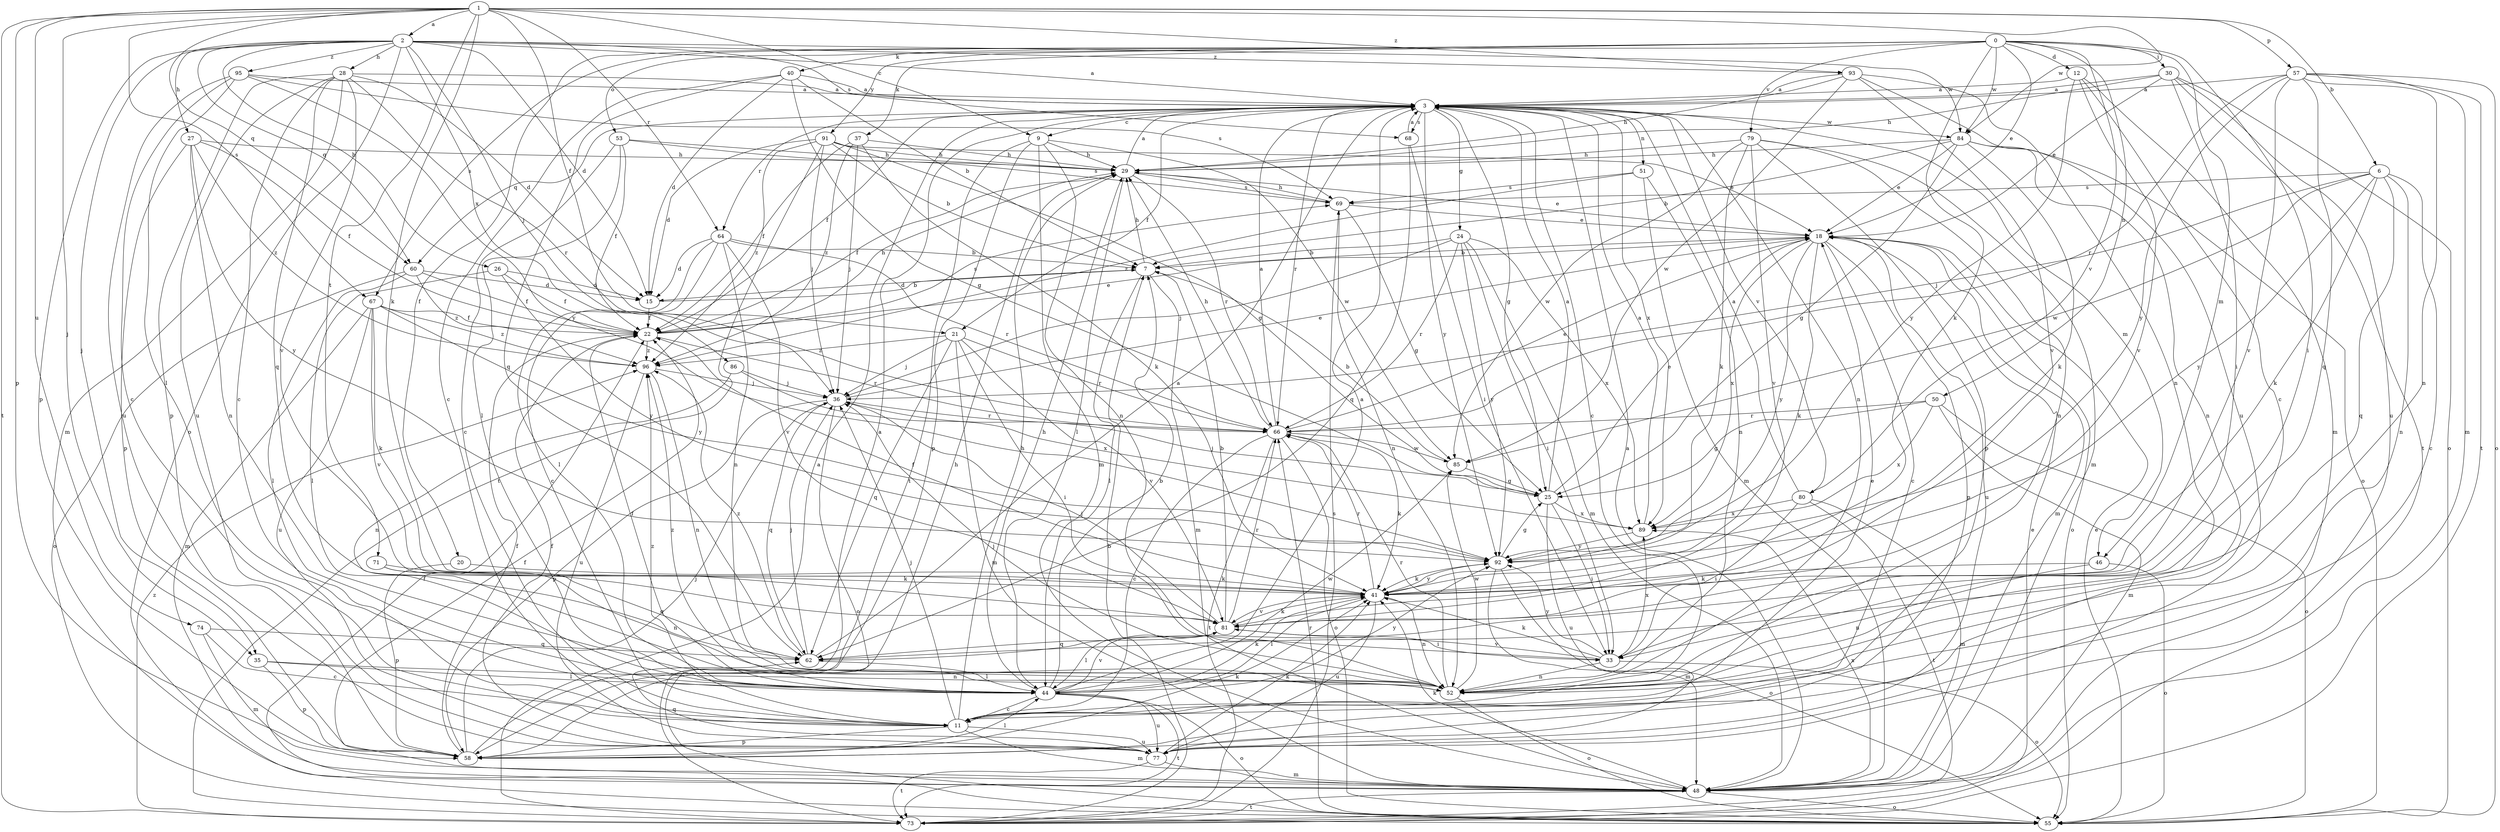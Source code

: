 strict digraph  {
0;
1;
2;
3;
6;
7;
9;
11;
12;
15;
18;
20;
21;
22;
24;
25;
26;
27;
28;
29;
30;
33;
35;
36;
37;
40;
41;
44;
46;
48;
50;
51;
52;
53;
55;
57;
58;
60;
62;
64;
66;
67;
68;
69;
71;
73;
74;
77;
79;
80;
81;
84;
85;
86;
89;
91;
92;
93;
95;
96;
0 -> 12  [label=d];
0 -> 18  [label=e];
0 -> 20  [label=f];
0 -> 30  [label=i];
0 -> 33  [label=i];
0 -> 37  [label=k];
0 -> 40  [label=k];
0 -> 41  [label=k];
0 -> 46  [label=m];
0 -> 50  [label=n];
0 -> 53  [label=o];
0 -> 67  [label=s];
0 -> 79  [label=v];
0 -> 80  [label=v];
0 -> 84  [label=w];
0 -> 91  [label=y];
1 -> 2  [label=a];
1 -> 6  [label=b];
1 -> 9  [label=c];
1 -> 21  [label=f];
1 -> 35  [label=j];
1 -> 41  [label=k];
1 -> 57  [label=p];
1 -> 58  [label=p];
1 -> 60  [label=q];
1 -> 64  [label=r];
1 -> 67  [label=s];
1 -> 71  [label=t];
1 -> 73  [label=t];
1 -> 74  [label=u];
1 -> 84  [label=w];
1 -> 93  [label=z];
2 -> 3  [label=a];
2 -> 15  [label=d];
2 -> 26  [label=h];
2 -> 27  [label=h];
2 -> 28  [label=h];
2 -> 35  [label=j];
2 -> 36  [label=j];
2 -> 55  [label=o];
2 -> 58  [label=p];
2 -> 60  [label=q];
2 -> 68  [label=s];
2 -> 84  [label=w];
2 -> 86  [label=x];
2 -> 93  [label=z];
2 -> 95  [label=z];
3 -> 9  [label=c];
3 -> 11  [label=c];
3 -> 21  [label=f];
3 -> 22  [label=f];
3 -> 24  [label=g];
3 -> 25  [label=g];
3 -> 46  [label=m];
3 -> 51  [label=n];
3 -> 52  [label=n];
3 -> 60  [label=q];
3 -> 64  [label=r];
3 -> 66  [label=r];
3 -> 68  [label=s];
3 -> 80  [label=v];
3 -> 84  [label=w];
3 -> 89  [label=x];
3 -> 92  [label=y];
6 -> 11  [label=c];
6 -> 36  [label=j];
6 -> 41  [label=k];
6 -> 52  [label=n];
6 -> 62  [label=q];
6 -> 69  [label=s];
6 -> 85  [label=w];
6 -> 92  [label=y];
7 -> 15  [label=d];
7 -> 29  [label=h];
7 -> 44  [label=l];
7 -> 48  [label=m];
9 -> 29  [label=h];
9 -> 48  [label=m];
9 -> 52  [label=n];
9 -> 58  [label=p];
9 -> 73  [label=t];
9 -> 85  [label=w];
11 -> 18  [label=e];
11 -> 29  [label=h];
11 -> 36  [label=j];
11 -> 48  [label=m];
11 -> 58  [label=p];
11 -> 77  [label=u];
11 -> 96  [label=z];
12 -> 3  [label=a];
12 -> 11  [label=c];
12 -> 48  [label=m];
12 -> 81  [label=v];
12 -> 92  [label=y];
15 -> 7  [label=b];
15 -> 22  [label=f];
18 -> 7  [label=b];
18 -> 11  [label=c];
18 -> 41  [label=k];
18 -> 48  [label=m];
18 -> 55  [label=o];
18 -> 58  [label=p];
18 -> 77  [label=u];
18 -> 89  [label=x];
18 -> 92  [label=y];
20 -> 41  [label=k];
20 -> 58  [label=p];
21 -> 33  [label=i];
21 -> 36  [label=j];
21 -> 48  [label=m];
21 -> 62  [label=q];
21 -> 66  [label=r];
21 -> 81  [label=v];
21 -> 96  [label=z];
22 -> 18  [label=e];
22 -> 29  [label=h];
22 -> 66  [label=r];
22 -> 69  [label=s];
22 -> 96  [label=z];
24 -> 7  [label=b];
24 -> 33  [label=i];
24 -> 36  [label=j];
24 -> 48  [label=m];
24 -> 66  [label=r];
24 -> 89  [label=x];
24 -> 92  [label=y];
25 -> 3  [label=a];
25 -> 18  [label=e];
25 -> 33  [label=i];
25 -> 36  [label=j];
25 -> 77  [label=u];
25 -> 89  [label=x];
26 -> 15  [label=d];
26 -> 22  [label=f];
26 -> 44  [label=l];
26 -> 92  [label=y];
27 -> 22  [label=f];
27 -> 29  [label=h];
27 -> 52  [label=n];
27 -> 58  [label=p];
27 -> 92  [label=y];
27 -> 96  [label=z];
28 -> 3  [label=a];
28 -> 11  [label=c];
28 -> 15  [label=d];
28 -> 48  [label=m];
28 -> 58  [label=p];
28 -> 62  [label=q];
28 -> 66  [label=r];
28 -> 77  [label=u];
28 -> 81  [label=v];
29 -> 3  [label=a];
29 -> 18  [label=e];
29 -> 22  [label=f];
29 -> 44  [label=l];
29 -> 66  [label=r];
29 -> 69  [label=s];
30 -> 3  [label=a];
30 -> 18  [label=e];
30 -> 29  [label=h];
30 -> 33  [label=i];
30 -> 55  [label=o];
30 -> 73  [label=t];
30 -> 77  [label=u];
33 -> 41  [label=k];
33 -> 52  [label=n];
33 -> 55  [label=o];
33 -> 81  [label=v];
33 -> 89  [label=x];
33 -> 92  [label=y];
35 -> 44  [label=l];
35 -> 52  [label=n];
35 -> 58  [label=p];
36 -> 18  [label=e];
36 -> 55  [label=o];
36 -> 58  [label=p];
36 -> 62  [label=q];
36 -> 66  [label=r];
37 -> 22  [label=f];
37 -> 29  [label=h];
37 -> 36  [label=j];
37 -> 41  [label=k];
37 -> 96  [label=z];
40 -> 3  [label=a];
40 -> 7  [label=b];
40 -> 11  [label=c];
40 -> 15  [label=d];
40 -> 25  [label=g];
40 -> 62  [label=q];
41 -> 22  [label=f];
41 -> 44  [label=l];
41 -> 52  [label=n];
41 -> 66  [label=r];
41 -> 77  [label=u];
41 -> 81  [label=v];
41 -> 92  [label=y];
44 -> 3  [label=a];
44 -> 7  [label=b];
44 -> 11  [label=c];
44 -> 22  [label=f];
44 -> 29  [label=h];
44 -> 41  [label=k];
44 -> 55  [label=o];
44 -> 73  [label=t];
44 -> 77  [label=u];
44 -> 81  [label=v];
44 -> 85  [label=w];
44 -> 92  [label=y];
44 -> 96  [label=z];
46 -> 41  [label=k];
46 -> 52  [label=n];
46 -> 55  [label=o];
48 -> 3  [label=a];
48 -> 22  [label=f];
48 -> 41  [label=k];
48 -> 55  [label=o];
48 -> 73  [label=t];
48 -> 89  [label=x];
50 -> 25  [label=g];
50 -> 48  [label=m];
50 -> 55  [label=o];
50 -> 66  [label=r];
50 -> 89  [label=x];
51 -> 48  [label=m];
51 -> 52  [label=n];
51 -> 69  [label=s];
51 -> 96  [label=z];
52 -> 36  [label=j];
52 -> 55  [label=o];
52 -> 66  [label=r];
52 -> 85  [label=w];
53 -> 11  [label=c];
53 -> 22  [label=f];
53 -> 29  [label=h];
53 -> 44  [label=l];
53 -> 69  [label=s];
55 -> 18  [label=e];
55 -> 22  [label=f];
55 -> 66  [label=r];
57 -> 3  [label=a];
57 -> 48  [label=m];
57 -> 52  [label=n];
57 -> 55  [label=o];
57 -> 62  [label=q];
57 -> 66  [label=r];
57 -> 73  [label=t];
57 -> 81  [label=v];
57 -> 92  [label=y];
58 -> 3  [label=a];
58 -> 22  [label=f];
58 -> 29  [label=h];
58 -> 36  [label=j];
58 -> 41  [label=k];
58 -> 44  [label=l];
60 -> 15  [label=d];
60 -> 22  [label=f];
60 -> 44  [label=l];
60 -> 55  [label=o];
60 -> 96  [label=z];
62 -> 3  [label=a];
62 -> 36  [label=j];
62 -> 44  [label=l];
62 -> 96  [label=z];
64 -> 7  [label=b];
64 -> 11  [label=c];
64 -> 15  [label=d];
64 -> 44  [label=l];
64 -> 52  [label=n];
64 -> 66  [label=r];
64 -> 81  [label=v];
66 -> 3  [label=a];
66 -> 11  [label=c];
66 -> 18  [label=e];
66 -> 29  [label=h];
66 -> 41  [label=k];
66 -> 55  [label=o];
66 -> 73  [label=t];
66 -> 85  [label=w];
67 -> 22  [label=f];
67 -> 41  [label=k];
67 -> 48  [label=m];
67 -> 77  [label=u];
67 -> 81  [label=v];
67 -> 92  [label=y];
67 -> 96  [label=z];
68 -> 3  [label=a];
68 -> 33  [label=i];
68 -> 62  [label=q];
69 -> 18  [label=e];
69 -> 25  [label=g];
69 -> 29  [label=h];
69 -> 52  [label=n];
71 -> 41  [label=k];
71 -> 52  [label=n];
71 -> 62  [label=q];
73 -> 3  [label=a];
73 -> 7  [label=b];
73 -> 18  [label=e];
73 -> 69  [label=s];
73 -> 96  [label=z];
74 -> 11  [label=c];
74 -> 48  [label=m];
74 -> 62  [label=q];
77 -> 22  [label=f];
77 -> 41  [label=k];
77 -> 48  [label=m];
77 -> 62  [label=q];
77 -> 73  [label=t];
79 -> 29  [label=h];
79 -> 41  [label=k];
79 -> 48  [label=m];
79 -> 52  [label=n];
79 -> 58  [label=p];
79 -> 81  [label=v];
79 -> 85  [label=w];
80 -> 3  [label=a];
80 -> 33  [label=i];
80 -> 48  [label=m];
80 -> 73  [label=t];
80 -> 89  [label=x];
81 -> 7  [label=b];
81 -> 33  [label=i];
81 -> 36  [label=j];
81 -> 41  [label=k];
81 -> 44  [label=l];
81 -> 62  [label=q];
81 -> 66  [label=r];
84 -> 7  [label=b];
84 -> 18  [label=e];
84 -> 25  [label=g];
84 -> 29  [label=h];
84 -> 41  [label=k];
84 -> 52  [label=n];
84 -> 55  [label=o];
85 -> 7  [label=b];
85 -> 25  [label=g];
86 -> 36  [label=j];
86 -> 52  [label=n];
86 -> 89  [label=x];
89 -> 3  [label=a];
89 -> 92  [label=y];
91 -> 7  [label=b];
91 -> 15  [label=d];
91 -> 18  [label=e];
91 -> 25  [label=g];
91 -> 29  [label=h];
91 -> 36  [label=j];
91 -> 73  [label=t];
91 -> 96  [label=z];
92 -> 25  [label=g];
92 -> 41  [label=k];
92 -> 48  [label=m];
92 -> 55  [label=o];
93 -> 3  [label=a];
93 -> 29  [label=h];
93 -> 52  [label=n];
93 -> 77  [label=u];
93 -> 81  [label=v];
93 -> 85  [label=w];
95 -> 3  [label=a];
95 -> 11  [label=c];
95 -> 44  [label=l];
95 -> 69  [label=s];
95 -> 77  [label=u];
95 -> 92  [label=y];
96 -> 36  [label=j];
96 -> 52  [label=n];
96 -> 77  [label=u];
}

